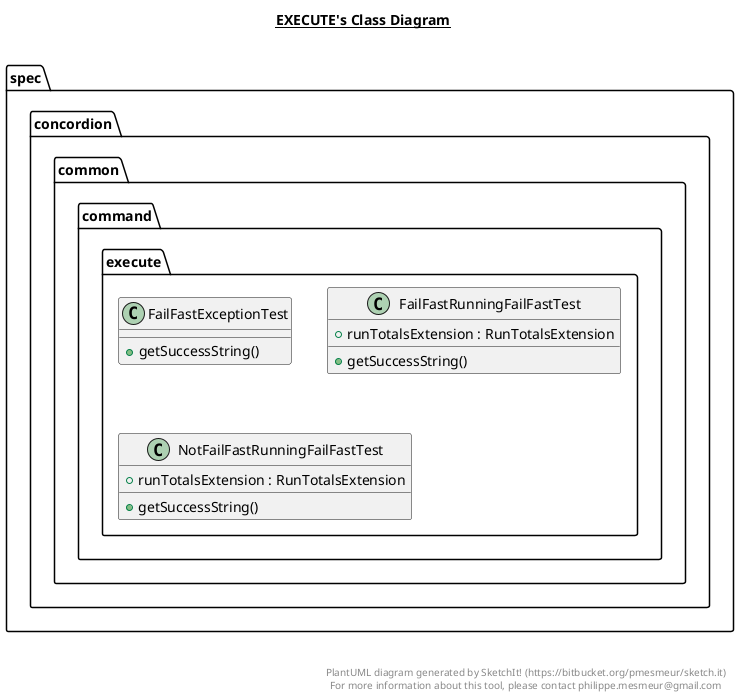 @startuml

title __EXECUTE's Class Diagram__\n

  package spec.concordion {
    package spec.concordion.common.command {
      package spec.concordion.common.command.execute {
        class FailFastExceptionTest {
            + getSuccessString()
        }
      }
    }
  }
  

  package spec.concordion {
    package spec.concordion.common.command {
      package spec.concordion.common.command.execute {
        class FailFastRunningFailFastTest {
            + runTotalsExtension : RunTotalsExtension
            + getSuccessString()
        }
      }
    }
  }
  

  package spec.concordion {
    package spec.concordion.common.command {
      package spec.concordion.common.command.execute {
        class NotFailFastRunningFailFastTest {
            + runTotalsExtension : RunTotalsExtension
            + getSuccessString()
        }
      }
    }
  }
  



right footer


PlantUML diagram generated by SketchIt! (https://bitbucket.org/pmesmeur/sketch.it)
For more information about this tool, please contact philippe.mesmeur@gmail.com
endfooter

@enduml
